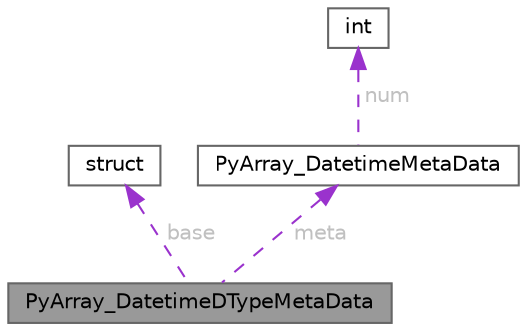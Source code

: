 digraph "PyArray_DatetimeDTypeMetaData"
{
 // LATEX_PDF_SIZE
  bgcolor="transparent";
  edge [fontname=Helvetica,fontsize=10,labelfontname=Helvetica,labelfontsize=10];
  node [fontname=Helvetica,fontsize=10,shape=box,height=0.2,width=0.4];
  Node1 [id="Node000001",label="PyArray_DatetimeDTypeMetaData",height=0.2,width=0.4,color="gray40", fillcolor="grey60", style="filled", fontcolor="black",tooltip=" "];
  Node2 -> Node1 [id="edge4_Node000001_Node000002",dir="back",color="darkorchid3",style="dashed",tooltip=" ",label=" base",fontcolor="grey" ];
  Node2 [id="Node000002",label="struct",height=0.2,width=0.4,color="gray40", fillcolor="white", style="filled",tooltip=" "];
  Node3 -> Node1 [id="edge5_Node000001_Node000003",dir="back",color="darkorchid3",style="dashed",tooltip=" ",label=" meta",fontcolor="grey" ];
  Node3 [id="Node000003",label="PyArray_DatetimeMetaData",height=0.2,width=0.4,color="gray40", fillcolor="white", style="filled",URL="$structPyArray__DatetimeMetaData.html",tooltip=" "];
  Node4 -> Node3 [id="edge6_Node000003_Node000004",dir="back",color="darkorchid3",style="dashed",tooltip=" ",label=" num",fontcolor="grey" ];
  Node4 [id="Node000004",label="int",height=0.2,width=0.4,color="gray40", fillcolor="white", style="filled",tooltip=" "];
}
